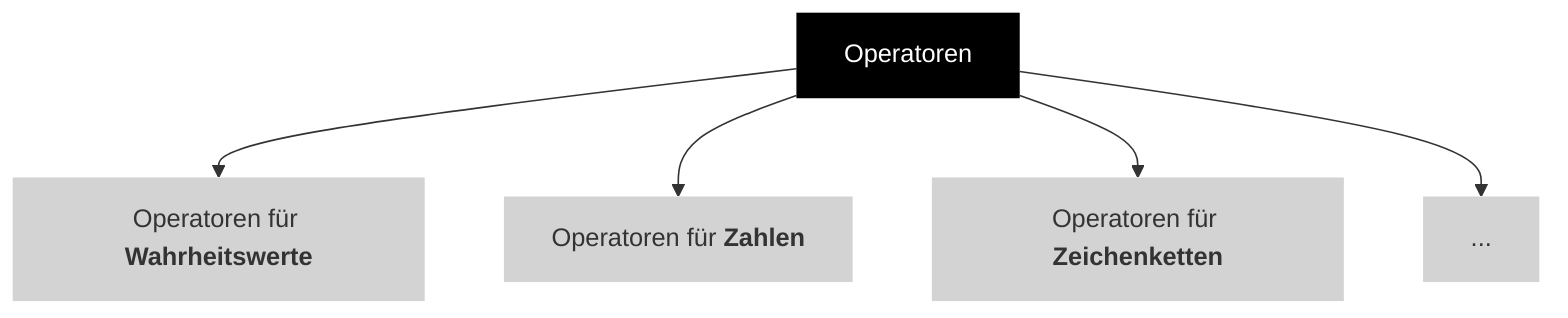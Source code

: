 flowchart

    Operatoren

    Operatoren --> Bool["Operatoren für <b>Wahrheitswerte</b>"]
    Operatoren --> Num["Operatoren für <b>Zahlen</b>"]
    Operatoren --> Str["Operatoren für <b>Zeichenketten</b>"]
    Operatoren --> More["..."]

    style Operatoren fill:black,color:white,stroke-width:0px

    style Bool fill:lightgray,stroke-width:0px
    style Num fill:lightgray,stroke-width:0px
    style Str fill:lightgray,stroke-width:0px
    style More fill:lightgray,stroke-width:0px